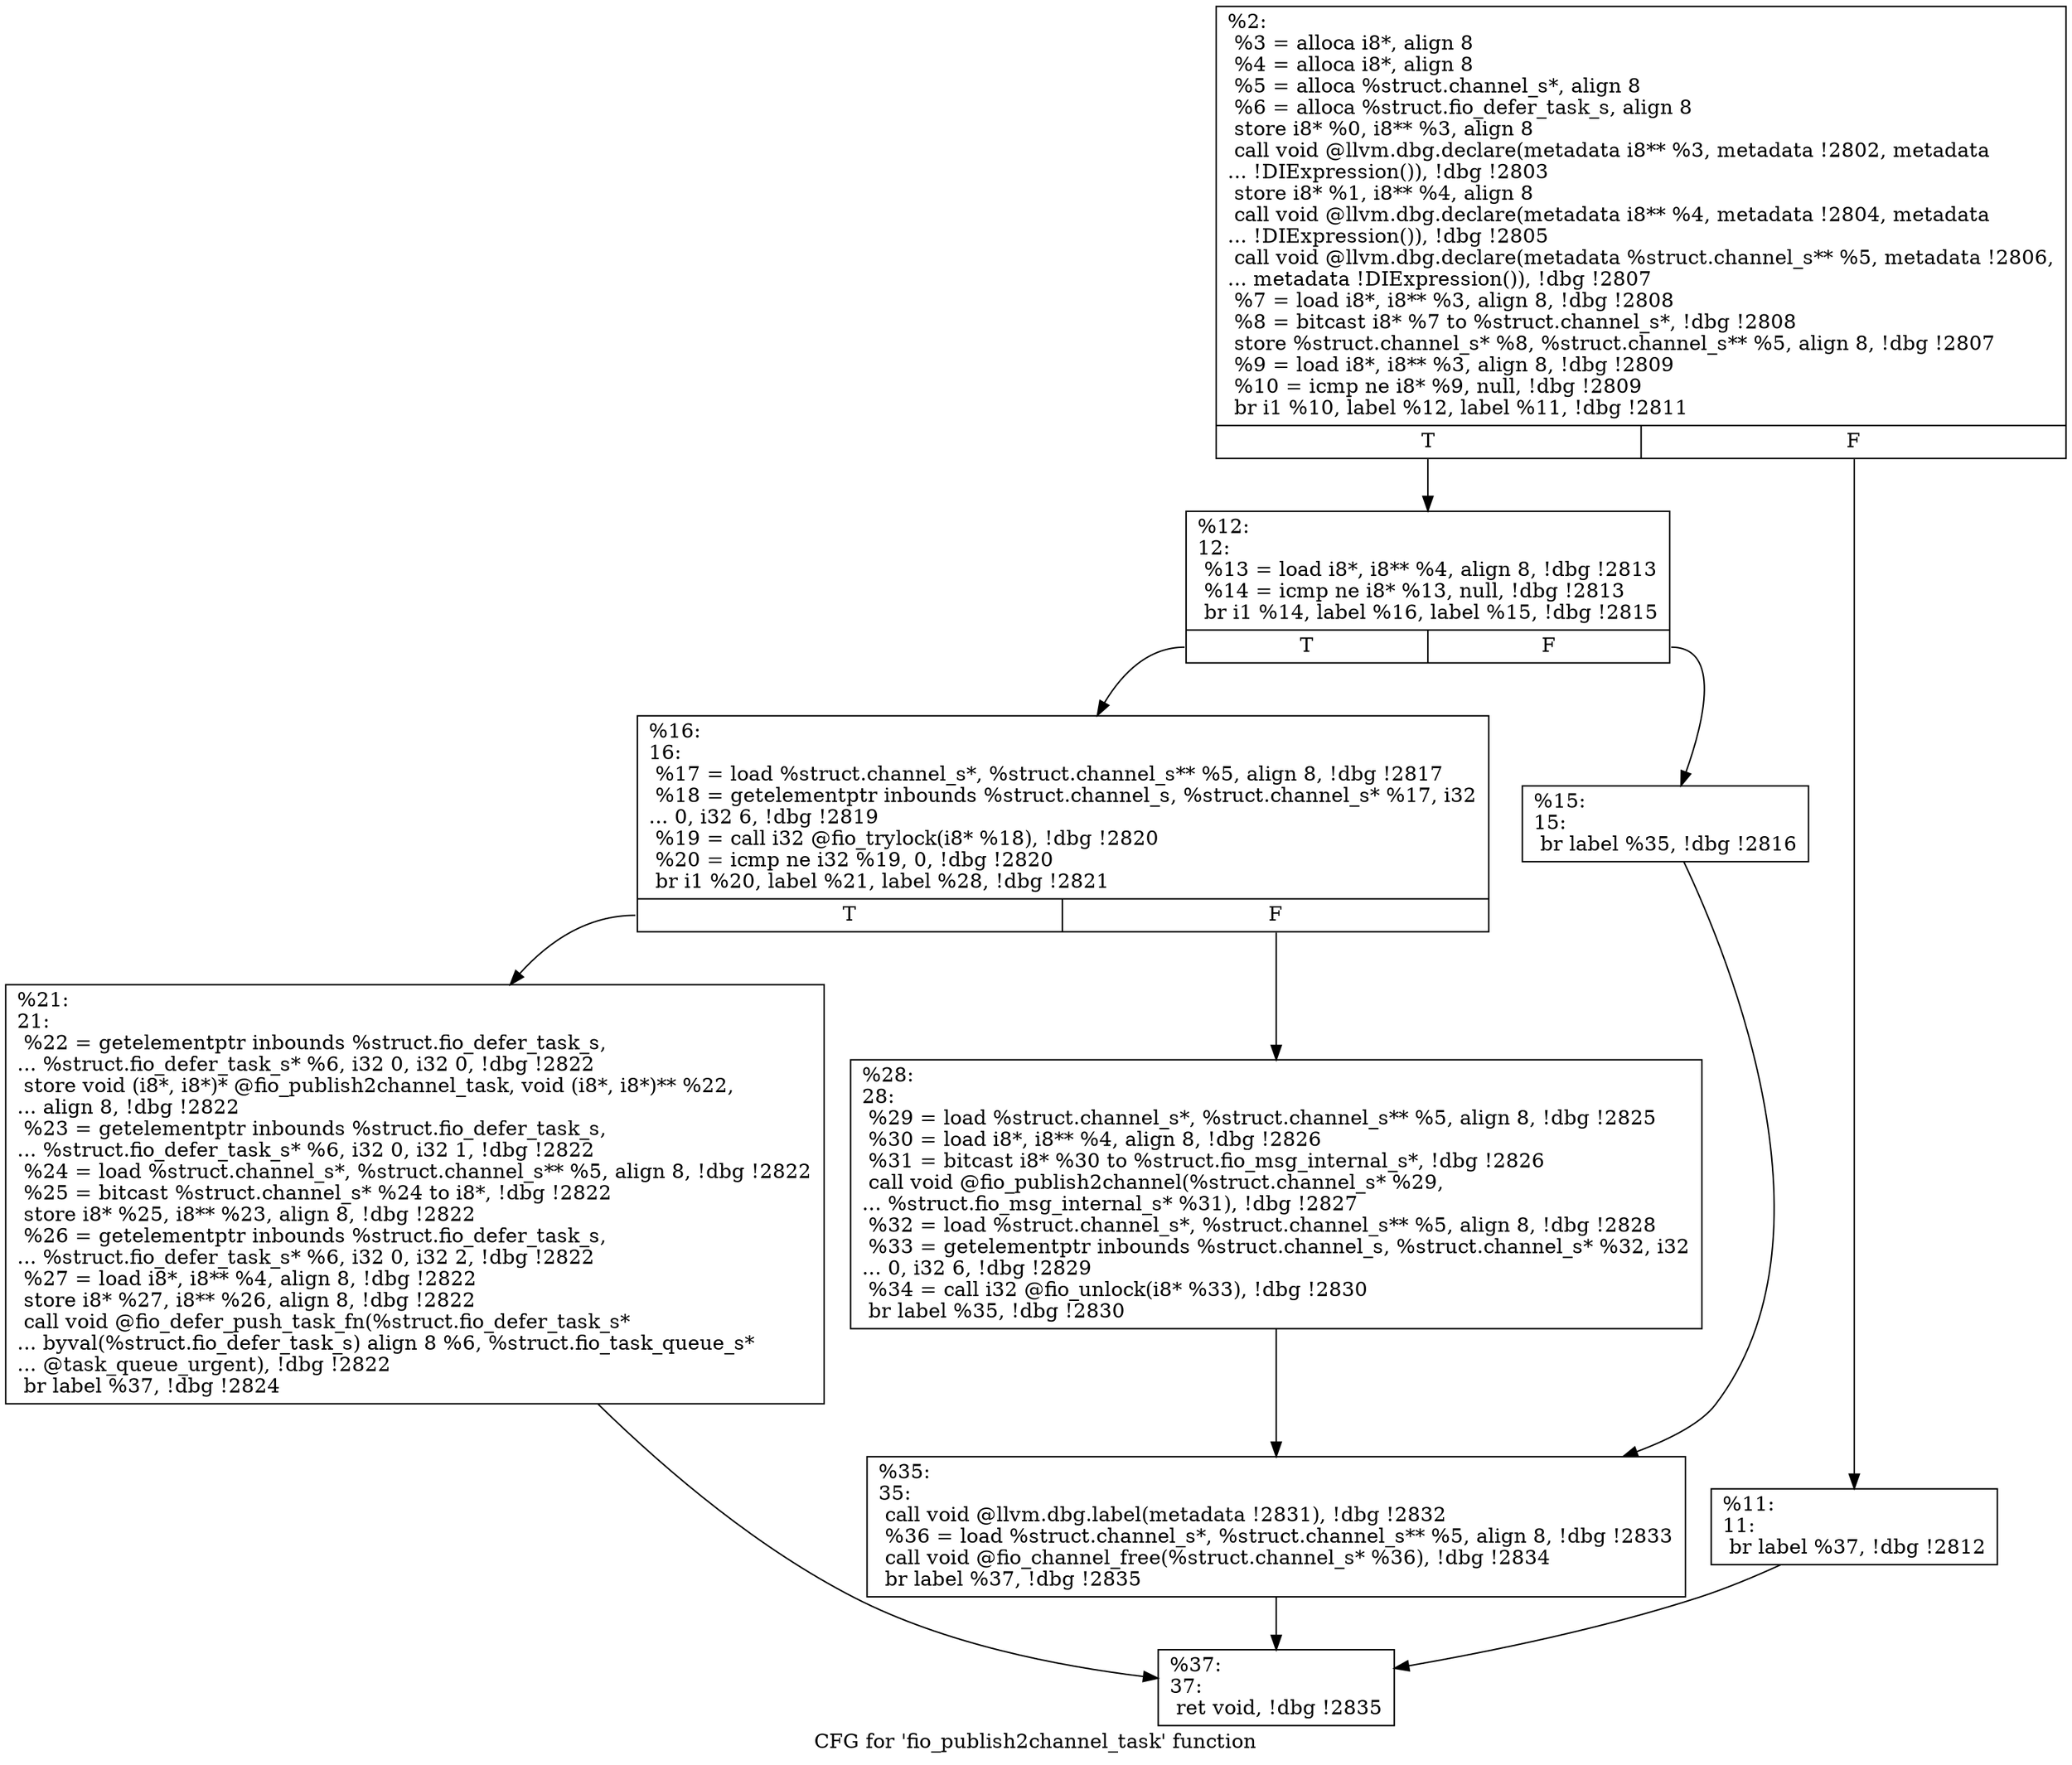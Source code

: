 digraph "CFG for 'fio_publish2channel_task' function" {
	label="CFG for 'fio_publish2channel_task' function";

	Node0x5568515e8d90 [shape=record,label="{%2:\l  %3 = alloca i8*, align 8\l  %4 = alloca i8*, align 8\l  %5 = alloca %struct.channel_s*, align 8\l  %6 = alloca %struct.fio_defer_task_s, align 8\l  store i8* %0, i8** %3, align 8\l  call void @llvm.dbg.declare(metadata i8** %3, metadata !2802, metadata\l... !DIExpression()), !dbg !2803\l  store i8* %1, i8** %4, align 8\l  call void @llvm.dbg.declare(metadata i8** %4, metadata !2804, metadata\l... !DIExpression()), !dbg !2805\l  call void @llvm.dbg.declare(metadata %struct.channel_s** %5, metadata !2806,\l... metadata !DIExpression()), !dbg !2807\l  %7 = load i8*, i8** %3, align 8, !dbg !2808\l  %8 = bitcast i8* %7 to %struct.channel_s*, !dbg !2808\l  store %struct.channel_s* %8, %struct.channel_s** %5, align 8, !dbg !2807\l  %9 = load i8*, i8** %3, align 8, !dbg !2809\l  %10 = icmp ne i8* %9, null, !dbg !2809\l  br i1 %10, label %12, label %11, !dbg !2811\l|{<s0>T|<s1>F}}"];
	Node0x5568515e8d90:s0 -> Node0x5568515e8e30;
	Node0x5568515e8d90:s1 -> Node0x5568515e8de0;
	Node0x5568515e8de0 [shape=record,label="{%11:\l11:                                               \l  br label %37, !dbg !2812\l}"];
	Node0x5568515e8de0 -> Node0x5568515e9010;
	Node0x5568515e8e30 [shape=record,label="{%12:\l12:                                               \l  %13 = load i8*, i8** %4, align 8, !dbg !2813\l  %14 = icmp ne i8* %13, null, !dbg !2813\l  br i1 %14, label %16, label %15, !dbg !2815\l|{<s0>T|<s1>F}}"];
	Node0x5568515e8e30:s0 -> Node0x5568515e8ed0;
	Node0x5568515e8e30:s1 -> Node0x5568515e8e80;
	Node0x5568515e8e80 [shape=record,label="{%15:\l15:                                               \l  br label %35, !dbg !2816\l}"];
	Node0x5568515e8e80 -> Node0x5568515e8fc0;
	Node0x5568515e8ed0 [shape=record,label="{%16:\l16:                                               \l  %17 = load %struct.channel_s*, %struct.channel_s** %5, align 8, !dbg !2817\l  %18 = getelementptr inbounds %struct.channel_s, %struct.channel_s* %17, i32\l... 0, i32 6, !dbg !2819\l  %19 = call i32 @fio_trylock(i8* %18), !dbg !2820\l  %20 = icmp ne i32 %19, 0, !dbg !2820\l  br i1 %20, label %21, label %28, !dbg !2821\l|{<s0>T|<s1>F}}"];
	Node0x5568515e8ed0:s0 -> Node0x5568515e8f20;
	Node0x5568515e8ed0:s1 -> Node0x5568515e8f70;
	Node0x5568515e8f20 [shape=record,label="{%21:\l21:                                               \l  %22 = getelementptr inbounds %struct.fio_defer_task_s,\l... %struct.fio_defer_task_s* %6, i32 0, i32 0, !dbg !2822\l  store void (i8*, i8*)* @fio_publish2channel_task, void (i8*, i8*)** %22,\l... align 8, !dbg !2822\l  %23 = getelementptr inbounds %struct.fio_defer_task_s,\l... %struct.fio_defer_task_s* %6, i32 0, i32 1, !dbg !2822\l  %24 = load %struct.channel_s*, %struct.channel_s** %5, align 8, !dbg !2822\l  %25 = bitcast %struct.channel_s* %24 to i8*, !dbg !2822\l  store i8* %25, i8** %23, align 8, !dbg !2822\l  %26 = getelementptr inbounds %struct.fio_defer_task_s,\l... %struct.fio_defer_task_s* %6, i32 0, i32 2, !dbg !2822\l  %27 = load i8*, i8** %4, align 8, !dbg !2822\l  store i8* %27, i8** %26, align 8, !dbg !2822\l  call void @fio_defer_push_task_fn(%struct.fio_defer_task_s*\l... byval(%struct.fio_defer_task_s) align 8 %6, %struct.fio_task_queue_s*\l... @task_queue_urgent), !dbg !2822\l  br label %37, !dbg !2824\l}"];
	Node0x5568515e8f20 -> Node0x5568515e9010;
	Node0x5568515e8f70 [shape=record,label="{%28:\l28:                                               \l  %29 = load %struct.channel_s*, %struct.channel_s** %5, align 8, !dbg !2825\l  %30 = load i8*, i8** %4, align 8, !dbg !2826\l  %31 = bitcast i8* %30 to %struct.fio_msg_internal_s*, !dbg !2826\l  call void @fio_publish2channel(%struct.channel_s* %29,\l... %struct.fio_msg_internal_s* %31), !dbg !2827\l  %32 = load %struct.channel_s*, %struct.channel_s** %5, align 8, !dbg !2828\l  %33 = getelementptr inbounds %struct.channel_s, %struct.channel_s* %32, i32\l... 0, i32 6, !dbg !2829\l  %34 = call i32 @fio_unlock(i8* %33), !dbg !2830\l  br label %35, !dbg !2830\l}"];
	Node0x5568515e8f70 -> Node0x5568515e8fc0;
	Node0x5568515e8fc0 [shape=record,label="{%35:\l35:                                               \l  call void @llvm.dbg.label(metadata !2831), !dbg !2832\l  %36 = load %struct.channel_s*, %struct.channel_s** %5, align 8, !dbg !2833\l  call void @fio_channel_free(%struct.channel_s* %36), !dbg !2834\l  br label %37, !dbg !2835\l}"];
	Node0x5568515e8fc0 -> Node0x5568515e9010;
	Node0x5568515e9010 [shape=record,label="{%37:\l37:                                               \l  ret void, !dbg !2835\l}"];
}
